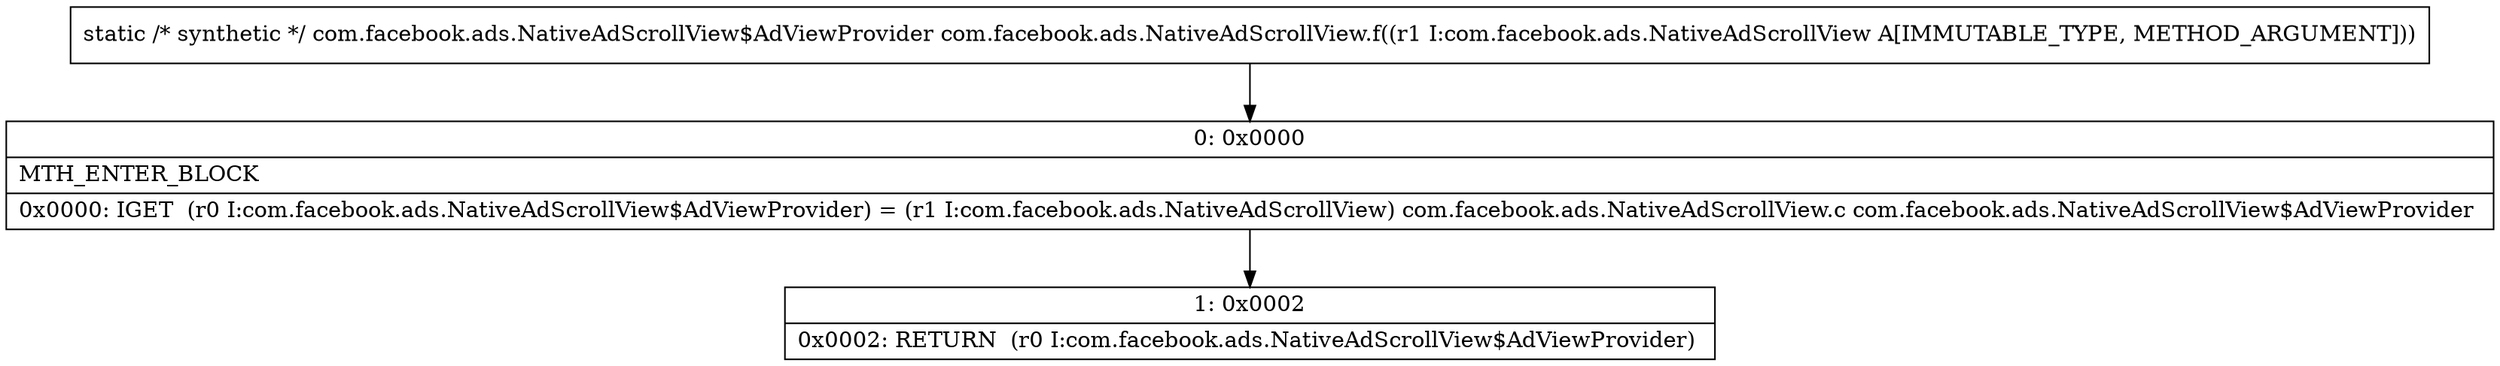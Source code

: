 digraph "CFG forcom.facebook.ads.NativeAdScrollView.f(Lcom\/facebook\/ads\/NativeAdScrollView;)Lcom\/facebook\/ads\/NativeAdScrollView$AdViewProvider;" {
Node_0 [shape=record,label="{0\:\ 0x0000|MTH_ENTER_BLOCK\l|0x0000: IGET  (r0 I:com.facebook.ads.NativeAdScrollView$AdViewProvider) = (r1 I:com.facebook.ads.NativeAdScrollView) com.facebook.ads.NativeAdScrollView.c com.facebook.ads.NativeAdScrollView$AdViewProvider \l}"];
Node_1 [shape=record,label="{1\:\ 0x0002|0x0002: RETURN  (r0 I:com.facebook.ads.NativeAdScrollView$AdViewProvider) \l}"];
MethodNode[shape=record,label="{static \/* synthetic *\/ com.facebook.ads.NativeAdScrollView$AdViewProvider com.facebook.ads.NativeAdScrollView.f((r1 I:com.facebook.ads.NativeAdScrollView A[IMMUTABLE_TYPE, METHOD_ARGUMENT])) }"];
MethodNode -> Node_0;
Node_0 -> Node_1;
}

